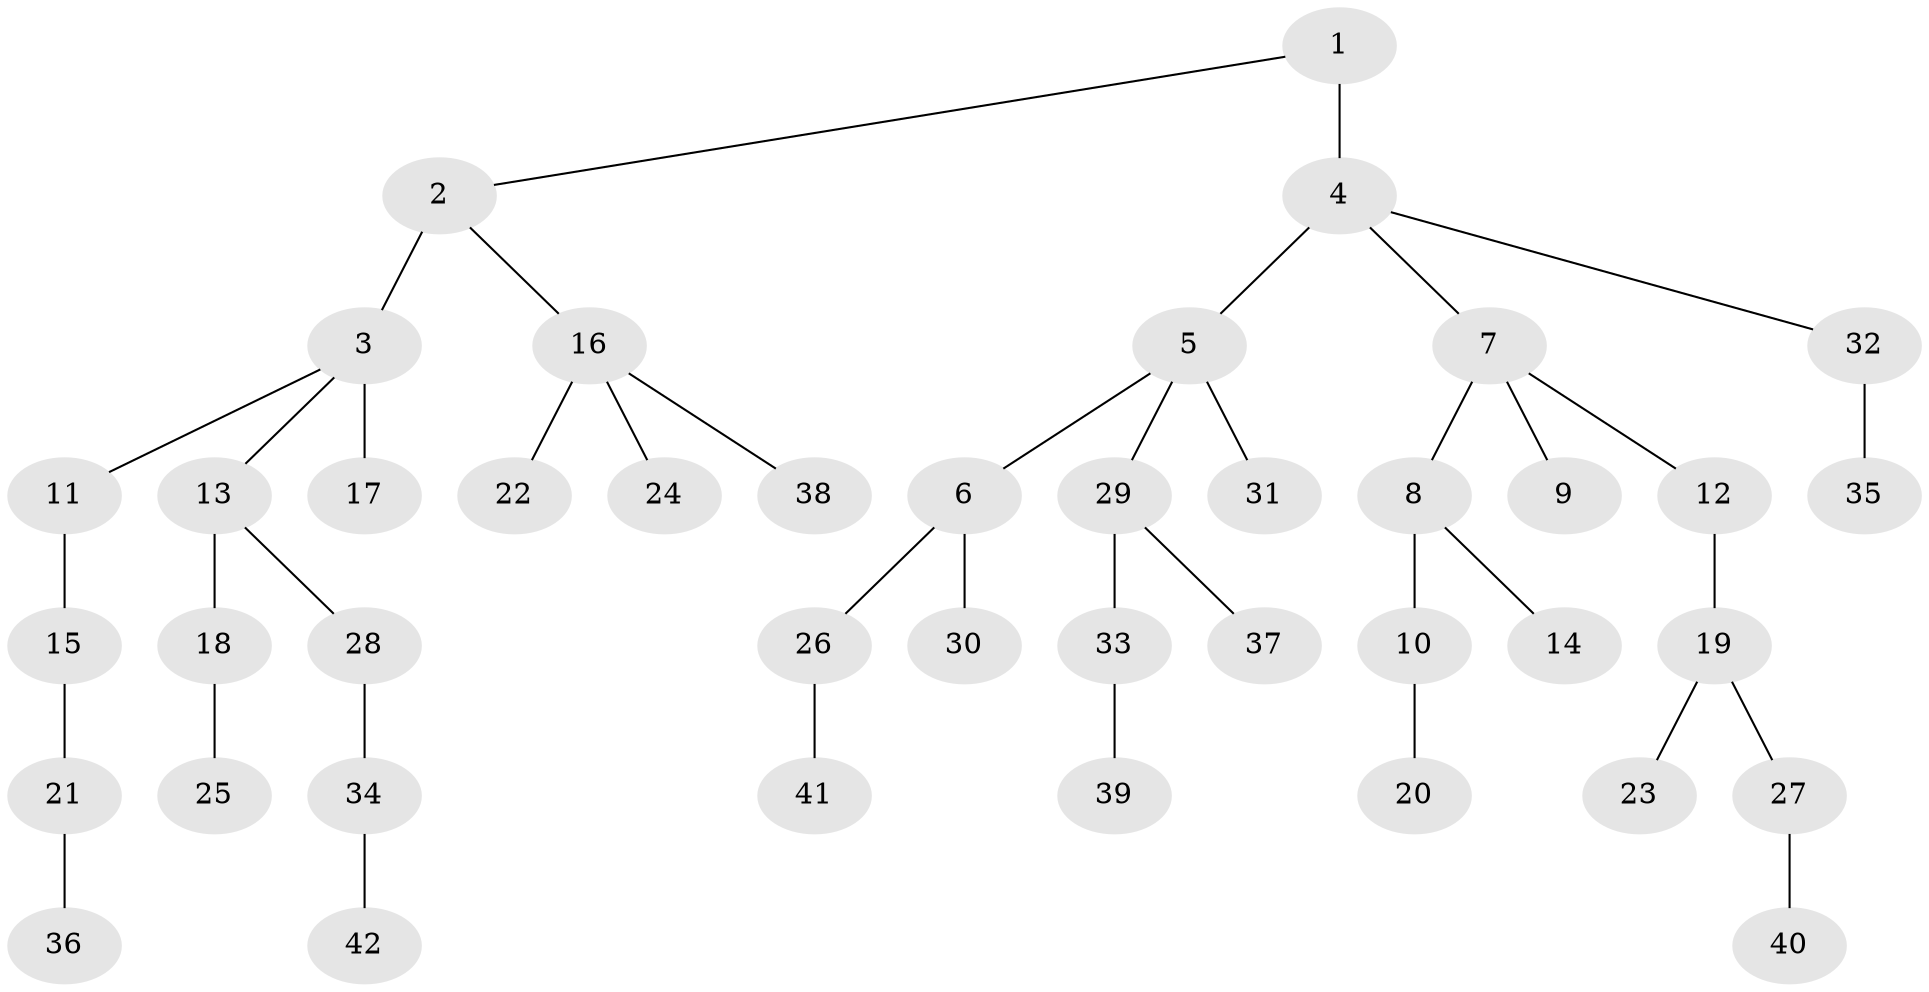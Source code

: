 // original degree distribution, {5: 0.047619047619047616, 4: 0.05714285714285714, 3: 0.11428571428571428, 6: 0.009523809523809525, 2: 0.22857142857142856, 1: 0.5238095238095238, 7: 0.01904761904761905}
// Generated by graph-tools (version 1.1) at 2025/51/03/04/25 22:51:30]
// undirected, 42 vertices, 41 edges
graph export_dot {
  node [color=gray90,style=filled];
  1;
  2;
  3;
  4;
  5;
  6;
  7;
  8;
  9;
  10;
  11;
  12;
  13;
  14;
  15;
  16;
  17;
  18;
  19;
  20;
  21;
  22;
  23;
  24;
  25;
  26;
  27;
  28;
  29;
  30;
  31;
  32;
  33;
  34;
  35;
  36;
  37;
  38;
  39;
  40;
  41;
  42;
  1 -- 2 [weight=1.0];
  1 -- 4 [weight=3.0];
  2 -- 3 [weight=2.0];
  2 -- 16 [weight=1.0];
  3 -- 11 [weight=1.0];
  3 -- 13 [weight=1.0];
  3 -- 17 [weight=1.0];
  4 -- 5 [weight=1.0];
  4 -- 7 [weight=1.0];
  4 -- 32 [weight=1.0];
  5 -- 6 [weight=1.0];
  5 -- 29 [weight=1.0];
  5 -- 31 [weight=1.0];
  6 -- 26 [weight=1.0];
  6 -- 30 [weight=1.0];
  7 -- 8 [weight=1.0];
  7 -- 9 [weight=1.0];
  7 -- 12 [weight=1.0];
  8 -- 10 [weight=1.0];
  8 -- 14 [weight=1.0];
  10 -- 20 [weight=1.0];
  11 -- 15 [weight=1.0];
  12 -- 19 [weight=1.0];
  13 -- 18 [weight=1.0];
  13 -- 28 [weight=1.0];
  15 -- 21 [weight=4.0];
  16 -- 22 [weight=1.0];
  16 -- 24 [weight=1.0];
  16 -- 38 [weight=1.0];
  18 -- 25 [weight=3.0];
  19 -- 23 [weight=1.0];
  19 -- 27 [weight=1.0];
  21 -- 36 [weight=1.0];
  26 -- 41 [weight=1.0];
  27 -- 40 [weight=1.0];
  28 -- 34 [weight=1.0];
  29 -- 33 [weight=1.0];
  29 -- 37 [weight=1.0];
  32 -- 35 [weight=3.0];
  33 -- 39 [weight=1.0];
  34 -- 42 [weight=1.0];
}
